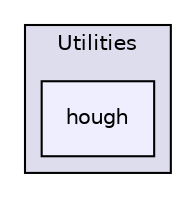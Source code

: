 digraph "/home/travis/build/AliceO2Group/AliceO2/Utilities/hough" {
  bgcolor=transparent;
  compound=true
  node [ fontsize="10", fontname="Helvetica"];
  edge [ labelfontsize="10", labelfontname="Helvetica"];
  subgraph clusterdir_b05a5fa85f84bfc9013183c9d87f9a36 {
    graph [ bgcolor="#ddddee", pencolor="black", label="Utilities" fontname="Helvetica", fontsize="10", URL="dir_b05a5fa85f84bfc9013183c9d87f9a36.html"]
  dir_0c219a87dc857607d01a5568196ad92e [shape=box, label="hough", style="filled", fillcolor="#eeeeff", pencolor="black", URL="dir_0c219a87dc857607d01a5568196ad92e.html"];
  }
}
